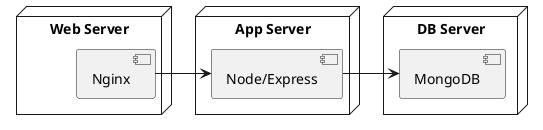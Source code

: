 @startuml
node "Web Server" {
  component "Nginx" 
}
node "App Server" {
  component "Node/Express"
}
node "DB Server" {
  component "MongoDB"
}
Nginx -> "Node/Express"
"Node/Express" -> "MongoDB"
@enduml
